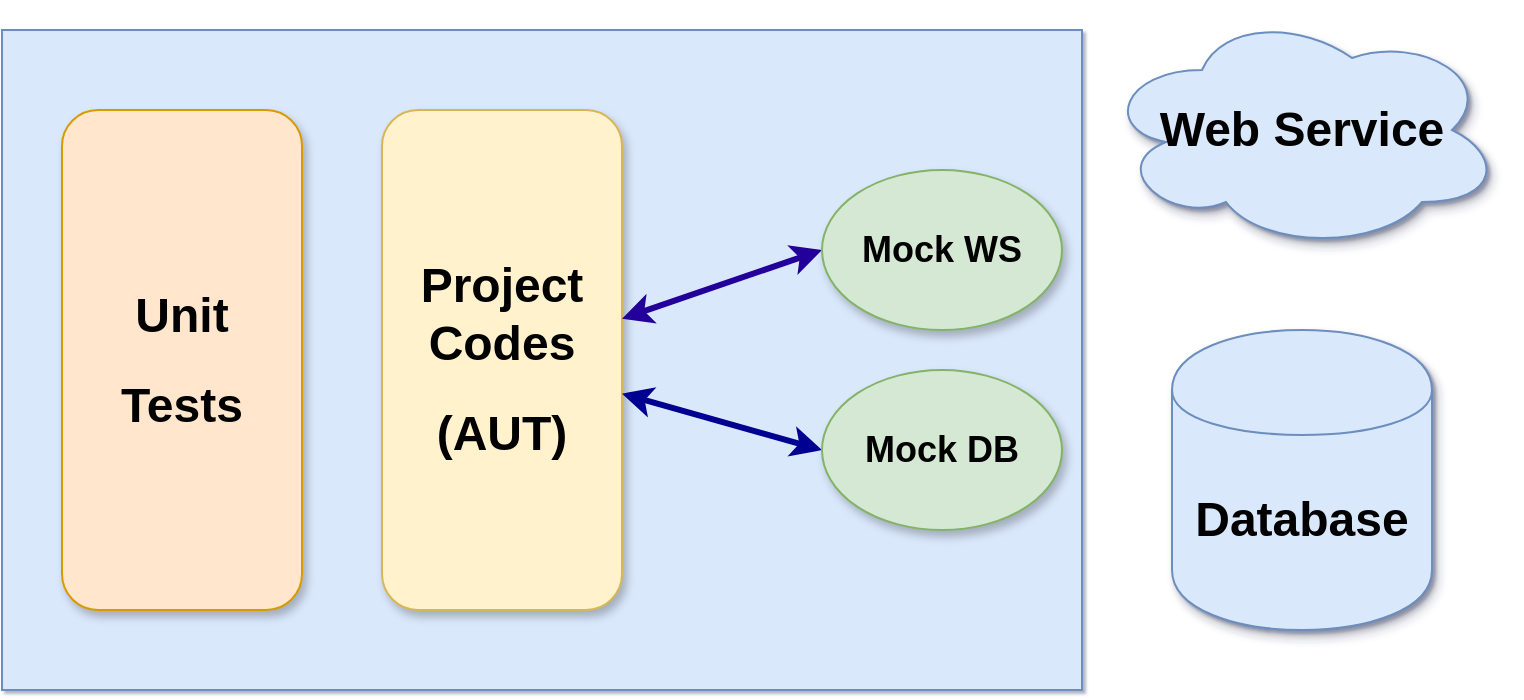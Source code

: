 <mxfile version="13.0.1" type="device"><diagram id="1D7T1xXlECsHNbYVftEV" name="Page-1"><mxGraphModel dx="932" dy="689" grid="1" gridSize="10" guides="1" tooltips="1" connect="1" arrows="1" fold="1" page="1" pageScale="1" pageWidth="850" pageHeight="1100" math="0" shadow="1"><root><mxCell id="0"/><mxCell id="1" parent="0"/><mxCell id="--UcbUGgUzKi8MVcwghR-1" value="" style="rounded=0;whiteSpace=wrap;html=1;fillColor=#dae8fc;strokeColor=#6c8ebf;" parent="1" vertex="1"><mxGeometry x="90" y="210" width="540" height="330" as="geometry"/></mxCell><mxCell id="--UcbUGgUzKi8MVcwghR-2" value="&lt;h1&gt;Unit&lt;/h1&gt;&lt;h1&gt;Tests&lt;/h1&gt;" style="rounded=1;whiteSpace=wrap;html=1;fillColor=#ffe6cc;strokeColor=#d79b00;shadow=1;comic=0;" parent="1" vertex="1"><mxGeometry x="120" y="250" width="120" height="250" as="geometry"/></mxCell><mxCell id="--UcbUGgUzKi8MVcwghR-3" value="&lt;h1&gt;Project&lt;br&gt;Codes&lt;/h1&gt;&lt;h1&gt;(AUT)&lt;/h1&gt;" style="rounded=1;whiteSpace=wrap;html=1;fillColor=#fff2cc;strokeColor=#d6b656;shadow=1;" parent="1" vertex="1"><mxGeometry x="280" y="250" width="120" height="250" as="geometry"/></mxCell><mxCell id="--UcbUGgUzKi8MVcwghR-8" style="edgeStyle=none;rounded=0;orthogonalLoop=1;jettySize=auto;html=1;startArrow=classic;startFill=1;strokeColor=#000091;strokeWidth=3;exitX=0;exitY=0.5;exitDx=0;exitDy=0;" parent="1" source="--UcbUGgUzKi8MVcwghR-10" target="--UcbUGgUzKi8MVcwghR-3" edge="1"><mxGeometry relative="1" as="geometry"/></mxCell><mxCell id="--UcbUGgUzKi8MVcwghR-5" value="&lt;h1&gt;Database&lt;/h1&gt;" style="shape=cylinder;whiteSpace=wrap;html=1;boundedLbl=1;backgroundOutline=1;shadow=1;comic=0;fillColor=#dae8fc;strokeColor=#6c8ebf;" parent="1" vertex="1"><mxGeometry x="675" y="360" width="130" height="150" as="geometry"/></mxCell><mxCell id="--UcbUGgUzKi8MVcwghR-7" style="rounded=0;orthogonalLoop=1;jettySize=auto;html=1;startArrow=classic;startFill=1;strokeWidth=3;strokeColor=#240099;exitX=0;exitY=0.5;exitDx=0;exitDy=0;" parent="1" source="--UcbUGgUzKi8MVcwghR-9" target="--UcbUGgUzKi8MVcwghR-3" edge="1"><mxGeometry relative="1" as="geometry"/></mxCell><mxCell id="--UcbUGgUzKi8MVcwghR-6" value="&lt;h1&gt;Web Service&lt;/h1&gt;" style="ellipse;shape=cloud;whiteSpace=wrap;html=1;shadow=1;comic=0;fillColor=#dae8fc;strokeColor=#6c8ebf;" parent="1" vertex="1"><mxGeometry x="640" y="200" width="200" height="120" as="geometry"/></mxCell><mxCell id="--UcbUGgUzKi8MVcwghR-9" value="&lt;h2&gt;Mock WS&lt;/h2&gt;" style="ellipse;whiteSpace=wrap;html=1;shadow=1;comic=0;fillColor=#d5e8d4;strokeColor=#82b366;" parent="1" vertex="1"><mxGeometry x="500" y="280" width="120" height="80" as="geometry"/></mxCell><mxCell id="--UcbUGgUzKi8MVcwghR-10" value="&lt;h2&gt;Mock DB&lt;/h2&gt;" style="ellipse;whiteSpace=wrap;html=1;shadow=1;comic=0;fillColor=#d5e8d4;strokeColor=#82b366;" parent="1" vertex="1"><mxGeometry x="500" y="380" width="120" height="80" as="geometry"/></mxCell></root></mxGraphModel></diagram></mxfile>